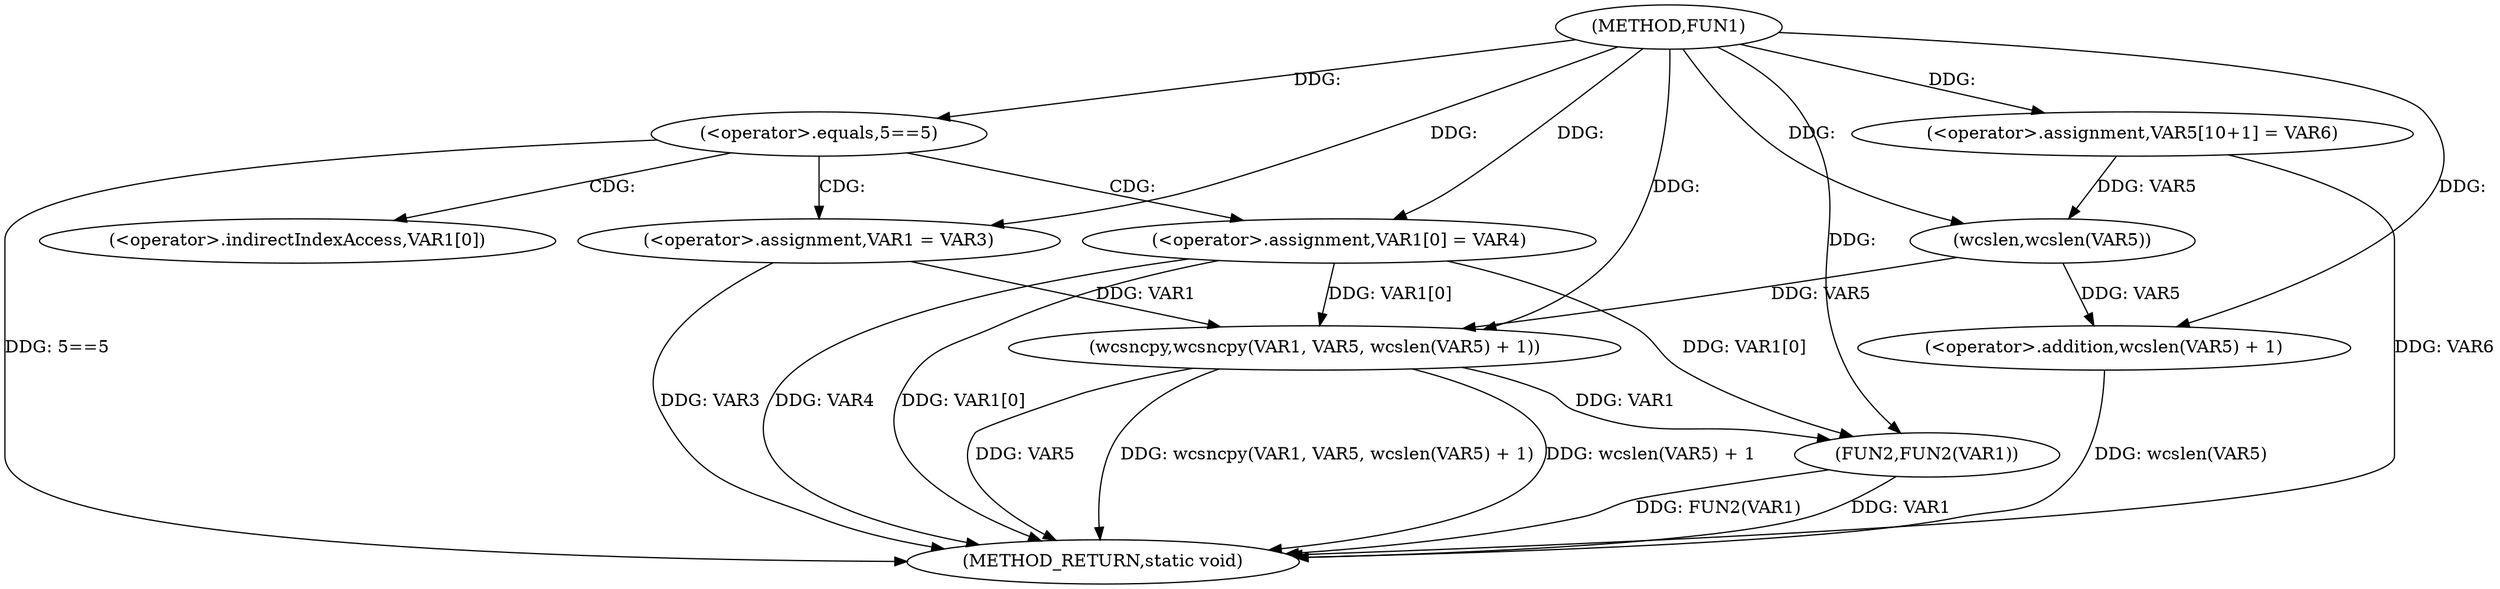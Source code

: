 digraph FUN1 {  
"1000100" [label = "(METHOD,FUN1)" ]
"1000132" [label = "(METHOD_RETURN,static void)" ]
"1000106" [label = "(<operator>.equals,5==5)" ]
"1000110" [label = "(<operator>.assignment,VAR1 = VAR3)" ]
"1000113" [label = "(<operator>.assignment,VAR1[0] = VAR4)" ]
"1000120" [label = "(<operator>.assignment,VAR5[10+1] = VAR6)" ]
"1000123" [label = "(wcsncpy,wcsncpy(VAR1, VAR5, wcslen(VAR5) + 1))" ]
"1000126" [label = "(<operator>.addition,wcslen(VAR5) + 1)" ]
"1000127" [label = "(wcslen,wcslen(VAR5))" ]
"1000130" [label = "(FUN2,FUN2(VAR1))" ]
"1000114" [label = "(<operator>.indirectIndexAccess,VAR1[0])" ]
  "1000113" -> "1000132"  [ label = "DDG: VAR4"] 
  "1000123" -> "1000132"  [ label = "DDG: VAR5"] 
  "1000113" -> "1000132"  [ label = "DDG: VAR1[0]"] 
  "1000123" -> "1000132"  [ label = "DDG: wcsncpy(VAR1, VAR5, wcslen(VAR5) + 1)"] 
  "1000126" -> "1000132"  [ label = "DDG: wcslen(VAR5)"] 
  "1000110" -> "1000132"  [ label = "DDG: VAR3"] 
  "1000120" -> "1000132"  [ label = "DDG: VAR6"] 
  "1000106" -> "1000132"  [ label = "DDG: 5==5"] 
  "1000130" -> "1000132"  [ label = "DDG: VAR1"] 
  "1000130" -> "1000132"  [ label = "DDG: FUN2(VAR1)"] 
  "1000123" -> "1000132"  [ label = "DDG: wcslen(VAR5) + 1"] 
  "1000100" -> "1000106"  [ label = "DDG: "] 
  "1000100" -> "1000110"  [ label = "DDG: "] 
  "1000100" -> "1000113"  [ label = "DDG: "] 
  "1000100" -> "1000120"  [ label = "DDG: "] 
  "1000113" -> "1000123"  [ label = "DDG: VAR1[0]"] 
  "1000110" -> "1000123"  [ label = "DDG: VAR1"] 
  "1000100" -> "1000123"  [ label = "DDG: "] 
  "1000127" -> "1000123"  [ label = "DDG: VAR5"] 
  "1000127" -> "1000126"  [ label = "DDG: VAR5"] 
  "1000120" -> "1000127"  [ label = "DDG: VAR5"] 
  "1000100" -> "1000127"  [ label = "DDG: "] 
  "1000100" -> "1000126"  [ label = "DDG: "] 
  "1000113" -> "1000130"  [ label = "DDG: VAR1[0]"] 
  "1000123" -> "1000130"  [ label = "DDG: VAR1"] 
  "1000100" -> "1000130"  [ label = "DDG: "] 
  "1000106" -> "1000110"  [ label = "CDG: "] 
  "1000106" -> "1000113"  [ label = "CDG: "] 
  "1000106" -> "1000114"  [ label = "CDG: "] 
}
